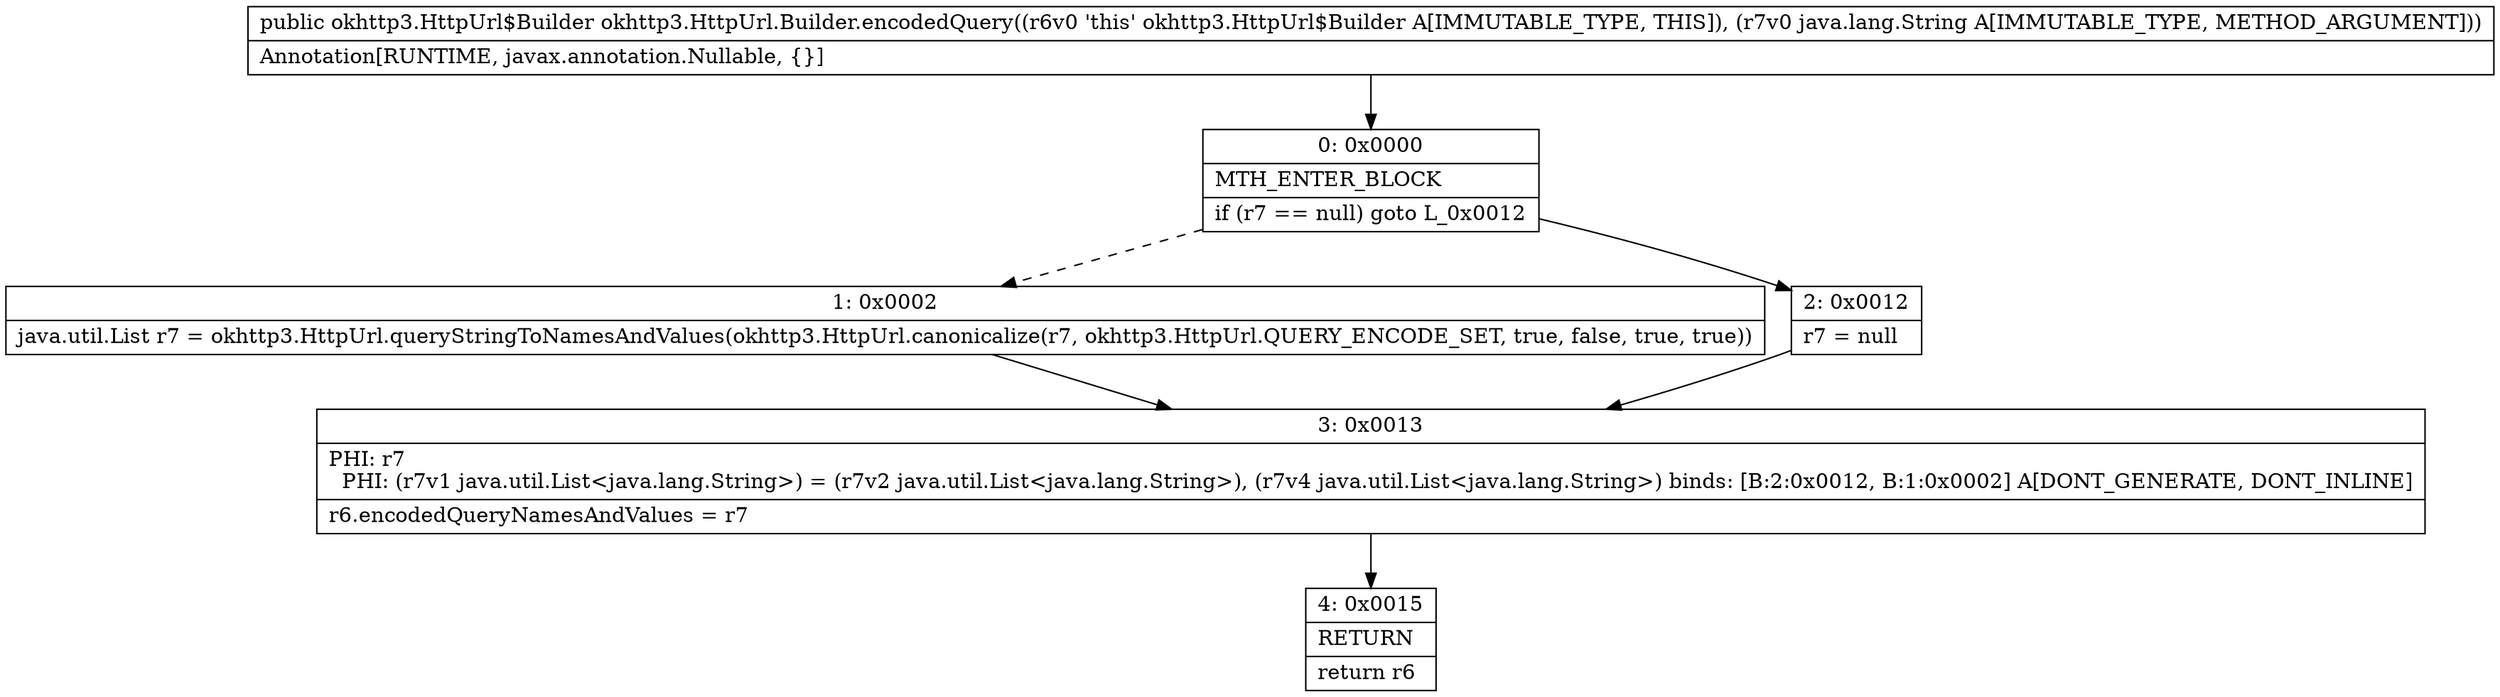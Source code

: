 digraph "CFG forokhttp3.HttpUrl.Builder.encodedQuery(Ljava\/lang\/String;)Lokhttp3\/HttpUrl$Builder;" {
Node_0 [shape=record,label="{0\:\ 0x0000|MTH_ENTER_BLOCK\l|if (r7 == null) goto L_0x0012\l}"];
Node_1 [shape=record,label="{1\:\ 0x0002|java.util.List r7 = okhttp3.HttpUrl.queryStringToNamesAndValues(okhttp3.HttpUrl.canonicalize(r7, okhttp3.HttpUrl.QUERY_ENCODE_SET, true, false, true, true))\l}"];
Node_2 [shape=record,label="{2\:\ 0x0012|r7 = null\l}"];
Node_3 [shape=record,label="{3\:\ 0x0013|PHI: r7 \l  PHI: (r7v1 java.util.List\<java.lang.String\>) = (r7v2 java.util.List\<java.lang.String\>), (r7v4 java.util.List\<java.lang.String\>) binds: [B:2:0x0012, B:1:0x0002] A[DONT_GENERATE, DONT_INLINE]\l|r6.encodedQueryNamesAndValues = r7\l}"];
Node_4 [shape=record,label="{4\:\ 0x0015|RETURN\l|return r6\l}"];
MethodNode[shape=record,label="{public okhttp3.HttpUrl$Builder okhttp3.HttpUrl.Builder.encodedQuery((r6v0 'this' okhttp3.HttpUrl$Builder A[IMMUTABLE_TYPE, THIS]), (r7v0 java.lang.String A[IMMUTABLE_TYPE, METHOD_ARGUMENT]))  | Annotation[RUNTIME, javax.annotation.Nullable, \{\}]\l}"];
MethodNode -> Node_0;
Node_0 -> Node_1[style=dashed];
Node_0 -> Node_2;
Node_1 -> Node_3;
Node_2 -> Node_3;
Node_3 -> Node_4;
}

